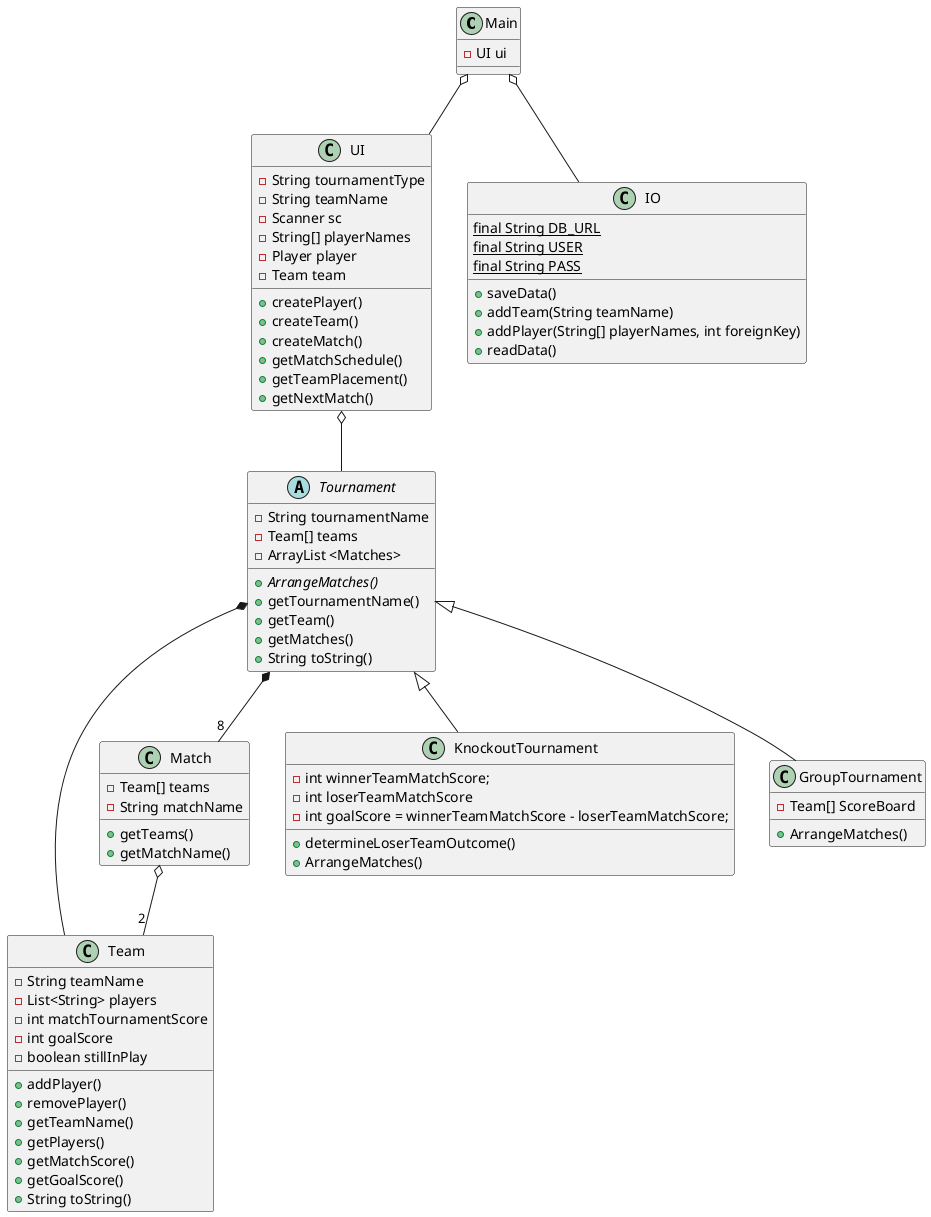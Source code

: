 @startuml
'https://plantuml.com/class-diagram

class Main{
-UI ui
}


class Team {
-String teamName
-List<String> players
-int matchTournamentScore
-int goalScore
-boolean stillInPlay
+addPlayer()
+removePlayer()
+getTeamName()
+getPlayers()
+getMatchScore()
+getGoalScore()
+String toString()
}

class Match{
-Team[] teams
-String matchName
+getTeams()
+getMatchName()
}

abstract Tournament {
-String tournamentName
-Team[] teams
-ArrayList <Matches>
+{abstract}ArrangeMatches()
+getTournamentName()
+getTeam()
+getMatches()
+String toString()
}

class KnockoutTournament{
-int winnerTeamMatchScore;
-int loserTeamMatchScore
-int goalScore = winnerTeamMatchScore - loserTeamMatchScore;
+determineLoserTeamOutcome()
+ArrangeMatches()
}

class GroupTournament{
-Team[] ScoreBoard
+ArrangeMatches()
}

class UI {
-String tournamentType
-String teamName
-Scanner sc
-String[] playerNames
-Player player
-Team team
+createPlayer()
+createTeam()
+createMatch()
+getMatchSchedule()
+getTeamPlacement()
+getNextMatch()
}

class IO {
{static}final String DB_URL
{static}final String USER
{static}final String PASS
+saveData()
+addTeam(String teamName)
+addPlayer(String[] playerNames, int foreignKey)
+readData()
}

UI o-- Tournament
Main o-- IO
Tournament *-- "8" Match
Tournament *-- Team
Match o-- "2" Team
Tournament <|-- KnockoutTournament
Tournament <|-- GroupTournament
Main o-- UI
@enduml